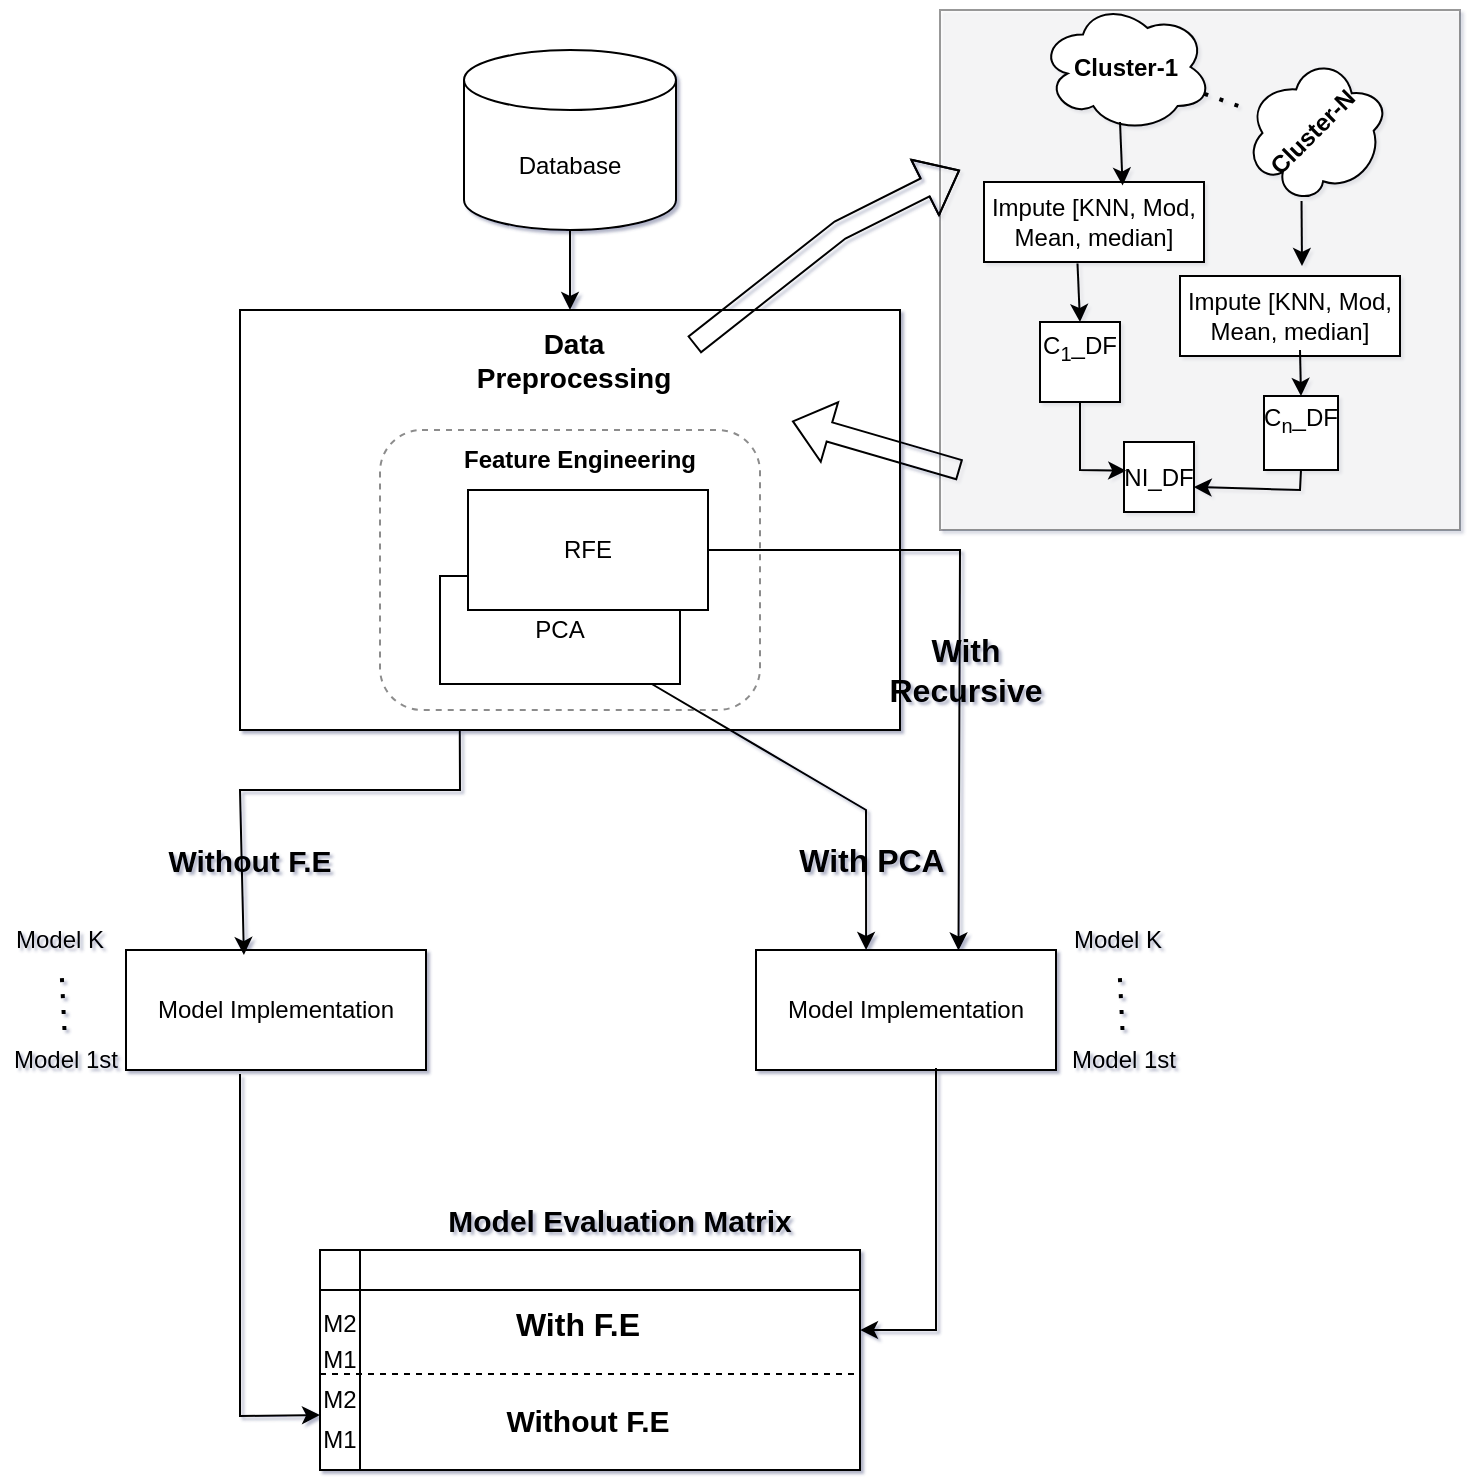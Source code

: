 <mxfile version="23.1.7" type="github">
  <diagram name="Page-1" id="6et_J9E4sg6bof_DBtYU">
    <mxGraphModel dx="1591" dy="990" grid="0" gridSize="10" guides="1" tooltips="1" connect="1" arrows="1" fold="1" page="1" pageScale="1" pageWidth="827" pageHeight="1169" background="#ffffff" math="0" shadow="1">
      <root>
        <mxCell id="0" />
        <mxCell id="1" parent="0" />
        <mxCell id="UqALLDtSSZnSQeG7DkNx-99" value="" style="group" parent="1" vertex="1" connectable="0">
          <mxGeometry x="40" y="20" width="730" height="734" as="geometry" />
        </mxCell>
        <mxCell id="UqALLDtSSZnSQeG7DkNx-3" value="" style="rounded=0;whiteSpace=wrap;html=1;opacity=0;" parent="UqALLDtSSZnSQeG7DkNx-99" vertex="1">
          <mxGeometry x="120" y="194" width="40" as="geometry" />
        </mxCell>
        <mxCell id="UqALLDtSSZnSQeG7DkNx-5" value="" style="rounded=0;whiteSpace=wrap;html=1;" parent="UqALLDtSSZnSQeG7DkNx-99" vertex="1">
          <mxGeometry x="120" y="154" width="330" height="210" as="geometry" />
        </mxCell>
        <mxCell id="UqALLDtSSZnSQeG7DkNx-6" value="Database" style="shape=cylinder3;whiteSpace=wrap;html=1;boundedLbl=1;backgroundOutline=1;size=15;" parent="UqALLDtSSZnSQeG7DkNx-99" vertex="1">
          <mxGeometry x="232" y="24" width="106" height="90" as="geometry" />
        </mxCell>
        <mxCell id="UqALLDtSSZnSQeG7DkNx-7" value="&lt;font style=&quot;font-size: 14px;&quot;&gt;&lt;b&gt;Data Preprocessing&lt;/b&gt;&lt;/font&gt;" style="text;html=1;align=center;verticalAlign=middle;whiteSpace=wrap;rounded=0;strokeWidth=8;" parent="UqALLDtSSZnSQeG7DkNx-99" vertex="1">
          <mxGeometry x="227" y="164" width="120" height="30" as="geometry" />
        </mxCell>
        <mxCell id="UqALLDtSSZnSQeG7DkNx-13" value="" style="rounded=1;whiteSpace=wrap;html=1;opacity=45;dashed=1;" parent="UqALLDtSSZnSQeG7DkNx-99" vertex="1">
          <mxGeometry x="190" y="214" width="190" height="140" as="geometry" />
        </mxCell>
        <mxCell id="UqALLDtSSZnSQeG7DkNx-14" value="" style="group" parent="UqALLDtSSZnSQeG7DkNx-99" vertex="1" connectable="0">
          <mxGeometry x="220" y="244" width="134" height="97" as="geometry" />
        </mxCell>
        <mxCell id="UqALLDtSSZnSQeG7DkNx-10" value="PCA" style="rounded=0;whiteSpace=wrap;html=1;" parent="UqALLDtSSZnSQeG7DkNx-14" vertex="1">
          <mxGeometry y="43" width="120" height="54" as="geometry" />
        </mxCell>
        <mxCell id="UqALLDtSSZnSQeG7DkNx-11" value="RFE" style="rounded=0;whiteSpace=wrap;html=1;" parent="UqALLDtSSZnSQeG7DkNx-14" vertex="1">
          <mxGeometry x="14" width="120" height="60" as="geometry" />
        </mxCell>
        <mxCell id="UqALLDtSSZnSQeG7DkNx-15" value="&lt;b&gt;Feature Engineering&lt;/b&gt;" style="text;html=1;align=center;verticalAlign=middle;whiteSpace=wrap;rounded=0;" parent="UqALLDtSSZnSQeG7DkNx-99" vertex="1">
          <mxGeometry x="213" y="214" width="154" height="30" as="geometry" />
        </mxCell>
        <mxCell id="UqALLDtSSZnSQeG7DkNx-18" value="Model Implementation" style="rounded=0;whiteSpace=wrap;html=1;" parent="UqALLDtSSZnSQeG7DkNx-99" vertex="1">
          <mxGeometry x="63" y="474" width="150" height="60" as="geometry" />
        </mxCell>
        <mxCell id="UqALLDtSSZnSQeG7DkNx-19" value="Model Implementation" style="rounded=0;whiteSpace=wrap;html=1;" parent="UqALLDtSSZnSQeG7DkNx-99" vertex="1">
          <mxGeometry x="378" y="474" width="150" height="60" as="geometry" />
        </mxCell>
        <mxCell id="UqALLDtSSZnSQeG7DkNx-21" value="" style="endArrow=classic;html=1;rounded=0;exitX=0.333;exitY=0.998;exitDx=0;exitDy=0;exitPerimeter=0;entryX=0.393;entryY=0.042;entryDx=0;entryDy=0;entryPerimeter=0;" parent="UqALLDtSSZnSQeG7DkNx-99" source="UqALLDtSSZnSQeG7DkNx-5" target="UqALLDtSSZnSQeG7DkNx-18" edge="1">
          <mxGeometry width="50" height="50" relative="1" as="geometry">
            <mxPoint x="270" y="384" as="sourcePoint" />
            <mxPoint x="55" y="474" as="targetPoint" />
            <Array as="points">
              <mxPoint x="230" y="394" />
              <mxPoint x="120" y="394" />
            </Array>
          </mxGeometry>
        </mxCell>
        <mxCell id="UqALLDtSSZnSQeG7DkNx-23" value="&lt;font size=&quot;1&quot; style=&quot;&quot;&gt;&lt;b style=&quot;font-size: 15px;&quot;&gt;Without F.E&lt;/b&gt;&lt;/font&gt;" style="text;html=1;align=center;verticalAlign=middle;whiteSpace=wrap;rounded=0;" parent="UqALLDtSSZnSQeG7DkNx-99" vertex="1">
          <mxGeometry x="50" y="414" width="150" height="30" as="geometry" />
        </mxCell>
        <mxCell id="UqALLDtSSZnSQeG7DkNx-26" value="&lt;b&gt;&lt;font style=&quot;font-size: 16px;&quot;&gt;With PCA&lt;/font&gt;&lt;/b&gt;" style="text;html=1;align=center;verticalAlign=middle;whiteSpace=wrap;rounded=0;" parent="UqALLDtSSZnSQeG7DkNx-99" vertex="1">
          <mxGeometry x="396" y="414" width="80" height="30" as="geometry" />
        </mxCell>
        <mxCell id="UqALLDtSSZnSQeG7DkNx-33" value="" style="group" parent="UqALLDtSSZnSQeG7DkNx-99" vertex="1" connectable="0">
          <mxGeometry y="454" width="63" height="90" as="geometry" />
        </mxCell>
        <mxCell id="UqALLDtSSZnSQeG7DkNx-28" value="Model 1st" style="text;html=1;align=center;verticalAlign=middle;whiteSpace=wrap;rounded=0;" parent="UqALLDtSSZnSQeG7DkNx-33" vertex="1">
          <mxGeometry x="3" y="60" width="60" height="30" as="geometry" />
        </mxCell>
        <mxCell id="UqALLDtSSZnSQeG7DkNx-29" value="Model K" style="text;html=1;align=center;verticalAlign=middle;whiteSpace=wrap;rounded=0;" parent="UqALLDtSSZnSQeG7DkNx-33" vertex="1">
          <mxGeometry width="60" height="30" as="geometry" />
        </mxCell>
        <mxCell id="UqALLDtSSZnSQeG7DkNx-30" value="" style="endArrow=none;dashed=1;html=1;dashPattern=1 3;strokeWidth=2;rounded=0;" parent="UqALLDtSSZnSQeG7DkNx-33" source="UqALLDtSSZnSQeG7DkNx-28" target="UqALLDtSSZnSQeG7DkNx-29" edge="1">
          <mxGeometry width="50" height="50" relative="1" as="geometry">
            <mxPoint x="-10" y="70" as="sourcePoint" />
            <mxPoint x="40" y="20" as="targetPoint" />
          </mxGeometry>
        </mxCell>
        <mxCell id="UqALLDtSSZnSQeG7DkNx-34" value="" style="group" parent="UqALLDtSSZnSQeG7DkNx-99" vertex="1" connectable="0">
          <mxGeometry x="529" y="454" width="63" height="90" as="geometry" />
        </mxCell>
        <mxCell id="UqALLDtSSZnSQeG7DkNx-35" value="Model 1st" style="text;html=1;align=center;verticalAlign=middle;whiteSpace=wrap;rounded=0;" parent="UqALLDtSSZnSQeG7DkNx-34" vertex="1">
          <mxGeometry x="3" y="60" width="60" height="30" as="geometry" />
        </mxCell>
        <mxCell id="UqALLDtSSZnSQeG7DkNx-36" value="Model K" style="text;html=1;align=center;verticalAlign=middle;whiteSpace=wrap;rounded=0;" parent="UqALLDtSSZnSQeG7DkNx-34" vertex="1">
          <mxGeometry width="60" height="30" as="geometry" />
        </mxCell>
        <mxCell id="UqALLDtSSZnSQeG7DkNx-37" value="" style="endArrow=none;dashed=1;html=1;dashPattern=1 3;strokeWidth=2;rounded=0;" parent="UqALLDtSSZnSQeG7DkNx-34" source="UqALLDtSSZnSQeG7DkNx-35" target="UqALLDtSSZnSQeG7DkNx-36" edge="1">
          <mxGeometry width="50" height="50" relative="1" as="geometry">
            <mxPoint x="-10" y="70" as="sourcePoint" />
            <mxPoint x="40" y="20" as="targetPoint" />
          </mxGeometry>
        </mxCell>
        <mxCell id="UqALLDtSSZnSQeG7DkNx-47" value="" style="group" parent="UqALLDtSSZnSQeG7DkNx-99" vertex="1" connectable="0">
          <mxGeometry x="160" y="624" width="270" height="110" as="geometry" />
        </mxCell>
        <mxCell id="UqALLDtSSZnSQeG7DkNx-38" value="" style="shape=internalStorage;whiteSpace=wrap;html=1;backgroundOutline=1;" parent="UqALLDtSSZnSQeG7DkNx-47" vertex="1">
          <mxGeometry width="270" height="110" as="geometry" />
        </mxCell>
        <mxCell id="UqALLDtSSZnSQeG7DkNx-45" value="&lt;font size=&quot;1&quot; style=&quot;&quot;&gt;&lt;b style=&quot;font-size: 15px;&quot;&gt;Without F.E&lt;/b&gt;&lt;/font&gt;" style="text;html=1;align=center;verticalAlign=middle;whiteSpace=wrap;rounded=0;" parent="UqALLDtSSZnSQeG7DkNx-47" vertex="1">
          <mxGeometry x="67.72" y="70" width="131.922" height="30" as="geometry" />
        </mxCell>
        <mxCell id="UqALLDtSSZnSQeG7DkNx-46" value="&lt;b&gt;&lt;font style=&quot;font-size: 16px;&quot;&gt;With F.E&lt;/font&gt;&lt;/b&gt;" style="text;html=1;align=center;verticalAlign=middle;whiteSpace=wrap;rounded=0;" parent="UqALLDtSSZnSQeG7DkNx-47" vertex="1">
          <mxGeometry x="94.104" y="22" width="70.358" height="30" as="geometry" />
        </mxCell>
        <mxCell id="UqALLDtSSZnSQeG7DkNx-49" value="" style="endArrow=none;dashed=1;html=1;rounded=0;entryX=1;entryY=0.564;entryDx=0;entryDy=0;exitX=0;exitY=0.564;exitDx=0;exitDy=0;exitPerimeter=0;entryPerimeter=0;" parent="UqALLDtSSZnSQeG7DkNx-47" source="UqALLDtSSZnSQeG7DkNx-38" target="UqALLDtSSZnSQeG7DkNx-38" edge="1">
          <mxGeometry width="50" height="50" relative="1" as="geometry">
            <mxPoint x="26.384" y="90" as="sourcePoint" />
            <mxPoint x="70.358" y="40" as="targetPoint" />
          </mxGeometry>
        </mxCell>
        <mxCell id="UqALLDtSSZnSQeG7DkNx-61" value="M1" style="text;html=1;align=center;verticalAlign=middle;whiteSpace=wrap;rounded=0;" parent="UqALLDtSSZnSQeG7DkNx-47" vertex="1">
          <mxGeometry y="90" width="20" height="10" as="geometry" />
        </mxCell>
        <mxCell id="UqALLDtSSZnSQeG7DkNx-62" value="M2" style="text;html=1;align=center;verticalAlign=middle;whiteSpace=wrap;rounded=0;" parent="UqALLDtSSZnSQeG7DkNx-47" vertex="1">
          <mxGeometry y="70" width="20" height="10" as="geometry" />
        </mxCell>
        <mxCell id="UqALLDtSSZnSQeG7DkNx-65" value="M1" style="text;html=1;align=center;verticalAlign=middle;whiteSpace=wrap;rounded=0;" parent="UqALLDtSSZnSQeG7DkNx-47" vertex="1">
          <mxGeometry y="50" width="20" height="10" as="geometry" />
        </mxCell>
        <mxCell id="UqALLDtSSZnSQeG7DkNx-66" value="M2" style="text;html=1;align=center;verticalAlign=middle;whiteSpace=wrap;rounded=0;" parent="UqALLDtSSZnSQeG7DkNx-47" vertex="1">
          <mxGeometry y="32" width="20" height="10" as="geometry" />
        </mxCell>
        <mxCell id="UqALLDtSSZnSQeG7DkNx-54" value="" style="endArrow=classic;html=1;rounded=0;exitX=0.38;exitY=1.033;exitDx=0;exitDy=0;exitPerimeter=0;entryX=0;entryY=0.75;entryDx=0;entryDy=0;" parent="UqALLDtSSZnSQeG7DkNx-99" source="UqALLDtSSZnSQeG7DkNx-18" target="UqALLDtSSZnSQeG7DkNx-38" edge="1">
          <mxGeometry width="50" height="50" relative="1" as="geometry">
            <mxPoint x="270" y="544" as="sourcePoint" />
            <mxPoint x="320" y="494" as="targetPoint" />
            <Array as="points">
              <mxPoint x="120" y="707" />
            </Array>
          </mxGeometry>
        </mxCell>
        <mxCell id="UqALLDtSSZnSQeG7DkNx-58" value="" style="endArrow=classic;html=1;rounded=0;exitX=0.6;exitY=0.983;exitDx=0;exitDy=0;exitPerimeter=0;entryX=1;entryY=0.364;entryDx=0;entryDy=0;entryPerimeter=0;" parent="UqALLDtSSZnSQeG7DkNx-99" source="UqALLDtSSZnSQeG7DkNx-19" target="UqALLDtSSZnSQeG7DkNx-38" edge="1">
          <mxGeometry width="50" height="50" relative="1" as="geometry">
            <mxPoint x="468" y="533" as="sourcePoint" />
            <mxPoint x="430" y="664" as="targetPoint" />
            <Array as="points">
              <mxPoint x="468" y="664" />
            </Array>
          </mxGeometry>
        </mxCell>
        <mxCell id="UqALLDtSSZnSQeG7DkNx-59" value="&lt;b&gt;&lt;font style=&quot;font-size: 15px;&quot;&gt;Model Evaluation Matrix&lt;/font&gt;&lt;/b&gt;" style="text;html=1;align=center;verticalAlign=middle;whiteSpace=wrap;rounded=0;" parent="UqALLDtSSZnSQeG7DkNx-99" vertex="1">
          <mxGeometry x="220" y="594" width="180" height="30" as="geometry" />
        </mxCell>
        <mxCell id="UqALLDtSSZnSQeG7DkNx-67" value="" style="endArrow=classic;html=1;rounded=0;exitX=0.5;exitY=1;exitDx=0;exitDy=0;exitPerimeter=0;entryX=0.5;entryY=0;entryDx=0;entryDy=0;" parent="UqALLDtSSZnSQeG7DkNx-99" source="UqALLDtSSZnSQeG7DkNx-6" target="UqALLDtSSZnSQeG7DkNx-5" edge="1">
          <mxGeometry width="50" height="50" relative="1" as="geometry">
            <mxPoint x="290" y="124" as="sourcePoint" />
            <mxPoint x="290" y="154" as="targetPoint" />
          </mxGeometry>
        </mxCell>
        <mxCell id="UqALLDtSSZnSQeG7DkNx-68" value="" style="endArrow=classic;html=1;rounded=0;entryX=0.367;entryY=0;entryDx=0;entryDy=0;entryPerimeter=0;" parent="UqALLDtSSZnSQeG7DkNx-99" source="UqALLDtSSZnSQeG7DkNx-10" target="UqALLDtSSZnSQeG7DkNx-19" edge="1">
          <mxGeometry width="50" height="50" relative="1" as="geometry">
            <mxPoint x="350" y="494" as="sourcePoint" />
            <mxPoint x="400" y="444" as="targetPoint" />
            <Array as="points">
              <mxPoint x="433" y="404" />
            </Array>
          </mxGeometry>
        </mxCell>
        <mxCell id="UqALLDtSSZnSQeG7DkNx-69" value="" style="endArrow=classic;html=1;rounded=0;exitX=1;exitY=0.5;exitDx=0;exitDy=0;entryX=0.675;entryY=0.004;entryDx=0;entryDy=0;entryPerimeter=0;" parent="UqALLDtSSZnSQeG7DkNx-99" source="UqALLDtSSZnSQeG7DkNx-11" target="UqALLDtSSZnSQeG7DkNx-19" edge="1">
          <mxGeometry width="50" height="50" relative="1" as="geometry">
            <mxPoint x="350" y="424" as="sourcePoint" />
            <mxPoint x="400" y="374" as="targetPoint" />
            <Array as="points">
              <mxPoint x="480" y="274" />
            </Array>
          </mxGeometry>
        </mxCell>
        <mxCell id="UqALLDtSSZnSQeG7DkNx-78" value="&lt;b&gt;&lt;font style=&quot;font-size: 16px;&quot;&gt;With Recursive&lt;/font&gt;&lt;/b&gt;" style="text;html=1;align=center;verticalAlign=middle;whiteSpace=wrap;rounded=0;" parent="UqALLDtSSZnSQeG7DkNx-99" vertex="1">
          <mxGeometry x="443" y="319" width="80" height="30" as="geometry" />
        </mxCell>
        <mxCell id="UqALLDtSSZnSQeG7DkNx-91" value="" style="whiteSpace=wrap;html=1;aspect=fixed;opacity=40;strokeWidth=1;" parent="UqALLDtSSZnSQeG7DkNx-99" vertex="1">
          <mxGeometry x="470" y="4" width="260" height="260" as="geometry" />
        </mxCell>
        <mxCell id="UqALLDtSSZnSQeG7DkNx-86" value="" style="group" parent="UqALLDtSSZnSQeG7DkNx-99" vertex="1" connectable="0">
          <mxGeometry x="492" width="215.058" height="323" as="geometry" />
        </mxCell>
        <mxCell id="UqALLDtSSZnSQeG7DkNx-70" value="&lt;b&gt;Cluster-1&lt;/b&gt;" style="ellipse;shape=cloud;whiteSpace=wrap;html=1;" parent="UqALLDtSSZnSQeG7DkNx-86" vertex="1">
          <mxGeometry x="28" width="86" height="65" as="geometry" />
        </mxCell>
        <mxCell id="UqALLDtSSZnSQeG7DkNx-71" value="&lt;b&gt;Cluster-N&lt;/b&gt;" style="ellipse;shape=cloud;whiteSpace=wrap;html=1;rotation=-45;" parent="UqALLDtSSZnSQeG7DkNx-86" vertex="1">
          <mxGeometry x="128" y="30" width="73" height="70" as="geometry" />
        </mxCell>
        <mxCell id="UqALLDtSSZnSQeG7DkNx-74" value="Impute [KNN, Mod, Mean, median]" style="rounded=0;whiteSpace=wrap;html=1;" parent="UqALLDtSSZnSQeG7DkNx-86" vertex="1">
          <mxGeometry y="90" width="110" height="40" as="geometry" />
        </mxCell>
        <mxCell id="UqALLDtSSZnSQeG7DkNx-76" value="Impute [KNN, Mod, Mean, median]" style="rounded=0;whiteSpace=wrap;html=1;" parent="UqALLDtSSZnSQeG7DkNx-86" vertex="1">
          <mxGeometry x="98" y="137" width="110" height="40" as="geometry" />
        </mxCell>
        <mxCell id="UqALLDtSSZnSQeG7DkNx-77" value="" style="endArrow=none;dashed=1;html=1;dashPattern=1 3;strokeWidth=2;rounded=0;" parent="UqALLDtSSZnSQeG7DkNx-86" source="UqALLDtSSZnSQeG7DkNx-70" target="UqALLDtSSZnSQeG7DkNx-71" edge="1">
          <mxGeometry width="50" height="50" relative="1" as="geometry">
            <mxPoint x="28" y="150" as="sourcePoint" />
            <mxPoint x="78" y="100" as="targetPoint" />
          </mxGeometry>
        </mxCell>
        <mxCell id="UqALLDtSSZnSQeG7DkNx-79" value="C&lt;sub&gt;1&lt;/sub&gt;_DF&lt;div&gt;&lt;br&gt;&lt;/div&gt;" style="whiteSpace=wrap;html=1;aspect=fixed;" parent="UqALLDtSSZnSQeG7DkNx-86" vertex="1">
          <mxGeometry x="28" y="160" width="40" height="40" as="geometry" />
        </mxCell>
        <mxCell id="UqALLDtSSZnSQeG7DkNx-80" value="C&lt;sub&gt;n&lt;/sub&gt;_DF&lt;div&gt;&lt;br&gt;&lt;/div&gt;" style="whiteSpace=wrap;html=1;aspect=fixed;" parent="UqALLDtSSZnSQeG7DkNx-86" vertex="1">
          <mxGeometry x="140" y="197" width="37" height="37" as="geometry" />
        </mxCell>
        <mxCell id="UqALLDtSSZnSQeG7DkNx-81" value="" style="endArrow=classic;html=1;rounded=0;entryX=0.63;entryY=0.044;entryDx=0;entryDy=0;entryPerimeter=0;" parent="UqALLDtSSZnSQeG7DkNx-86" target="UqALLDtSSZnSQeG7DkNx-74" edge="1">
          <mxGeometry width="50" height="50" relative="1" as="geometry">
            <mxPoint x="68" y="60" as="sourcePoint" />
            <mxPoint x="118" y="10" as="targetPoint" />
          </mxGeometry>
        </mxCell>
        <mxCell id="UqALLDtSSZnSQeG7DkNx-82" value="" style="endArrow=classic;html=1;rounded=0;exitX=0.13;exitY=0.77;exitDx=0;exitDy=0;exitPerimeter=0;" parent="UqALLDtSSZnSQeG7DkNx-86" edge="1">
          <mxGeometry width="50" height="50" relative="1" as="geometry">
            <mxPoint x="158.765" y="99.463" as="sourcePoint" />
            <mxPoint x="159" y="132" as="targetPoint" />
          </mxGeometry>
        </mxCell>
        <mxCell id="UqALLDtSSZnSQeG7DkNx-83" value="" style="endArrow=classic;html=1;rounded=0;exitX=0.425;exitY=1.019;exitDx=0;exitDy=0;exitPerimeter=0;entryX=0.5;entryY=0;entryDx=0;entryDy=0;" parent="UqALLDtSSZnSQeG7DkNx-86" source="UqALLDtSSZnSQeG7DkNx-74" target="UqALLDtSSZnSQeG7DkNx-79" edge="1">
          <mxGeometry width="50" height="50" relative="1" as="geometry">
            <mxPoint x="48" y="140" as="sourcePoint" />
            <mxPoint x="98" y="90" as="targetPoint" />
          </mxGeometry>
        </mxCell>
        <mxCell id="UqALLDtSSZnSQeG7DkNx-87" value="NI_DF" style="whiteSpace=wrap;html=1;aspect=fixed;" parent="UqALLDtSSZnSQeG7DkNx-86" vertex="1">
          <mxGeometry x="70" y="220" width="35" height="35" as="geometry" />
        </mxCell>
        <mxCell id="UqALLDtSSZnSQeG7DkNx-89" value="" style="endArrow=classic;html=1;rounded=0;exitX=0.5;exitY=1;exitDx=0;exitDy=0;entryX=0.032;entryY=0.41;entryDx=0;entryDy=0;entryPerimeter=0;" parent="UqALLDtSSZnSQeG7DkNx-86" source="UqALLDtSSZnSQeG7DkNx-79" target="UqALLDtSSZnSQeG7DkNx-87" edge="1">
          <mxGeometry width="50" height="50" relative="1" as="geometry">
            <mxPoint x="8" y="260" as="sourcePoint" />
            <mxPoint x="58" y="250" as="targetPoint" />
            <Array as="points">
              <mxPoint x="48" y="234" />
            </Array>
          </mxGeometry>
        </mxCell>
        <mxCell id="UqALLDtSSZnSQeG7DkNx-93" value="" style="endArrow=classic;html=1;rounded=0;entryX=0.5;entryY=0;entryDx=0;entryDy=0;" parent="UqALLDtSSZnSQeG7DkNx-86" target="UqALLDtSSZnSQeG7DkNx-80" edge="1">
          <mxGeometry width="50" height="50" relative="1" as="geometry">
            <mxPoint x="158" y="174" as="sourcePoint" />
            <mxPoint x="208" y="124" as="targetPoint" />
          </mxGeometry>
        </mxCell>
        <mxCell id="UqALLDtSSZnSQeG7DkNx-94" value="" style="endArrow=classic;html=1;rounded=0;entryX=0.995;entryY=0.643;entryDx=0;entryDy=0;exitX=0.5;exitY=1;exitDx=0;exitDy=0;entryPerimeter=0;" parent="UqALLDtSSZnSQeG7DkNx-86" source="UqALLDtSSZnSQeG7DkNx-80" target="UqALLDtSSZnSQeG7DkNx-87" edge="1">
          <mxGeometry width="50" height="50" relative="1" as="geometry">
            <mxPoint x="128" y="274" as="sourcePoint" />
            <mxPoint x="178" y="224" as="targetPoint" />
            <Array as="points">
              <mxPoint x="158" y="244" />
            </Array>
          </mxGeometry>
        </mxCell>
        <mxCell id="UqALLDtSSZnSQeG7DkNx-88" value="" style="shape=flexArrow;endArrow=classic;html=1;rounded=0;" parent="UqALLDtSSZnSQeG7DkNx-99" edge="1">
          <mxGeometry width="50" height="50" relative="1" as="geometry">
            <mxPoint x="480" y="234" as="sourcePoint" />
            <mxPoint x="396" y="209.532" as="targetPoint" />
          </mxGeometry>
        </mxCell>
        <mxCell id="UqALLDtSSZnSQeG7DkNx-85" value="" style="shape=flexArrow;endArrow=classic;html=1;rounded=0;exitX=1;exitY=0.25;exitDx=0;exitDy=0;" parent="UqALLDtSSZnSQeG7DkNx-99" source="UqALLDtSSZnSQeG7DkNx-7" edge="1">
          <mxGeometry width="50" height="50" relative="1" as="geometry">
            <mxPoint x="411" y="204" as="sourcePoint" />
            <mxPoint x="480" y="84" as="targetPoint" />
            <Array as="points">
              <mxPoint x="420" y="114" />
            </Array>
          </mxGeometry>
        </mxCell>
      </root>
    </mxGraphModel>
  </diagram>
</mxfile>
